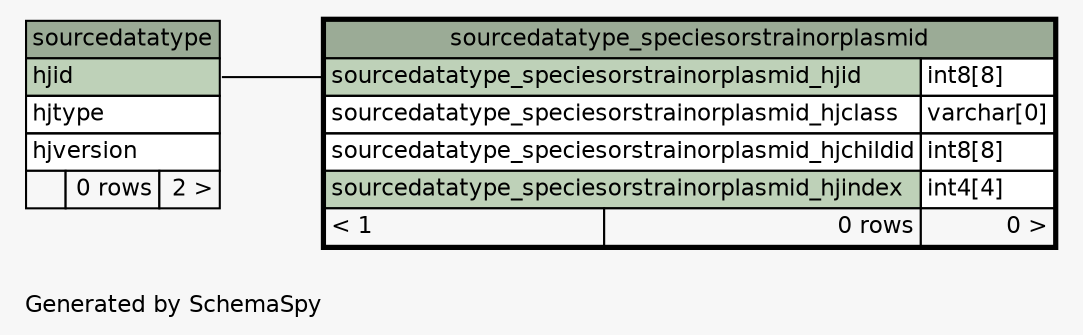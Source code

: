 // dot 2.22.2 on Windows Vista 6.0
// SchemaSpy rev 536
digraph "oneDegreeRelationshipsDiagram" {
  graph [
    rankdir="RL"
    bgcolor="#f7f7f7"
    label="\nGenerated by SchemaSpy"
    labeljust="l"
    nodesep="0.18"
    ranksep="0.46"
    fontname="Helvetica"
    fontsize="11"
  ];
  node [
    fontname="Helvetica"
    fontsize="11"
    shape="plaintext"
  ];
  edge [
    arrowsize="0.8"
  ];
  "sourcedatatype_speciesorstrainorplasmid":"sourcedatatype_speciesorstrainorplasmid_hjid":w -> "sourcedatatype":"hjid":e [arrowhead=none arrowtail=crowodot];
  "sourcedatatype" [
    label=<
    <TABLE BORDER="0" CELLBORDER="1" CELLSPACING="0" BGCOLOR="#ffffff">
      <TR><TD COLSPAN="3" BGCOLOR="#9bab96" ALIGN="CENTER">sourcedatatype</TD></TR>
      <TR><TD PORT="hjid" COLSPAN="3" BGCOLOR="#bed1b8" ALIGN="LEFT">hjid</TD></TR>
      <TR><TD PORT="hjtype" COLSPAN="3" ALIGN="LEFT">hjtype</TD></TR>
      <TR><TD PORT="hjversion" COLSPAN="3" ALIGN="LEFT">hjversion</TD></TR>
      <TR><TD ALIGN="LEFT" BGCOLOR="#f7f7f7">  </TD><TD ALIGN="RIGHT" BGCOLOR="#f7f7f7">0 rows</TD><TD ALIGN="RIGHT" BGCOLOR="#f7f7f7">2 &gt;</TD></TR>
    </TABLE>>
    URL="sourcedatatype.html"
    tooltip="sourcedatatype"
  ];
  "sourcedatatype_speciesorstrainorplasmid" [
    label=<
    <TABLE BORDER="2" CELLBORDER="1" CELLSPACING="0" BGCOLOR="#ffffff">
      <TR><TD COLSPAN="3" BGCOLOR="#9bab96" ALIGN="CENTER">sourcedatatype_speciesorstrainorplasmid</TD></TR>
      <TR><TD PORT="sourcedatatype_speciesorstrainorplasmid_hjid" COLSPAN="2" BGCOLOR="#bed1b8" ALIGN="LEFT">sourcedatatype_speciesorstrainorplasmid_hjid</TD><TD PORT="sourcedatatype_speciesorstrainorplasmid_hjid.type" ALIGN="LEFT">int8[8]</TD></TR>
      <TR><TD PORT="sourcedatatype_speciesorstrainorplasmid_hjclass" COLSPAN="2" ALIGN="LEFT">sourcedatatype_speciesorstrainorplasmid_hjclass</TD><TD PORT="sourcedatatype_speciesorstrainorplasmid_hjclass.type" ALIGN="LEFT">varchar[0]</TD></TR>
      <TR><TD PORT="sourcedatatype_speciesorstrainorplasmid_hjchildid" COLSPAN="2" ALIGN="LEFT">sourcedatatype_speciesorstrainorplasmid_hjchildid</TD><TD PORT="sourcedatatype_speciesorstrainorplasmid_hjchildid.type" ALIGN="LEFT">int8[8]</TD></TR>
      <TR><TD PORT="sourcedatatype_speciesorstrainorplasmid_hjindex" COLSPAN="2" BGCOLOR="#bed1b8" ALIGN="LEFT">sourcedatatype_speciesorstrainorplasmid_hjindex</TD><TD PORT="sourcedatatype_speciesorstrainorplasmid_hjindex.type" ALIGN="LEFT">int4[4]</TD></TR>
      <TR><TD ALIGN="LEFT" BGCOLOR="#f7f7f7">&lt; 1</TD><TD ALIGN="RIGHT" BGCOLOR="#f7f7f7">0 rows</TD><TD ALIGN="RIGHT" BGCOLOR="#f7f7f7">0 &gt;</TD></TR>
    </TABLE>>
    URL="sourcedatatype_speciesorstrainorplasmid.html"
    tooltip="sourcedatatype_speciesorstrainorplasmid"
  ];
}
